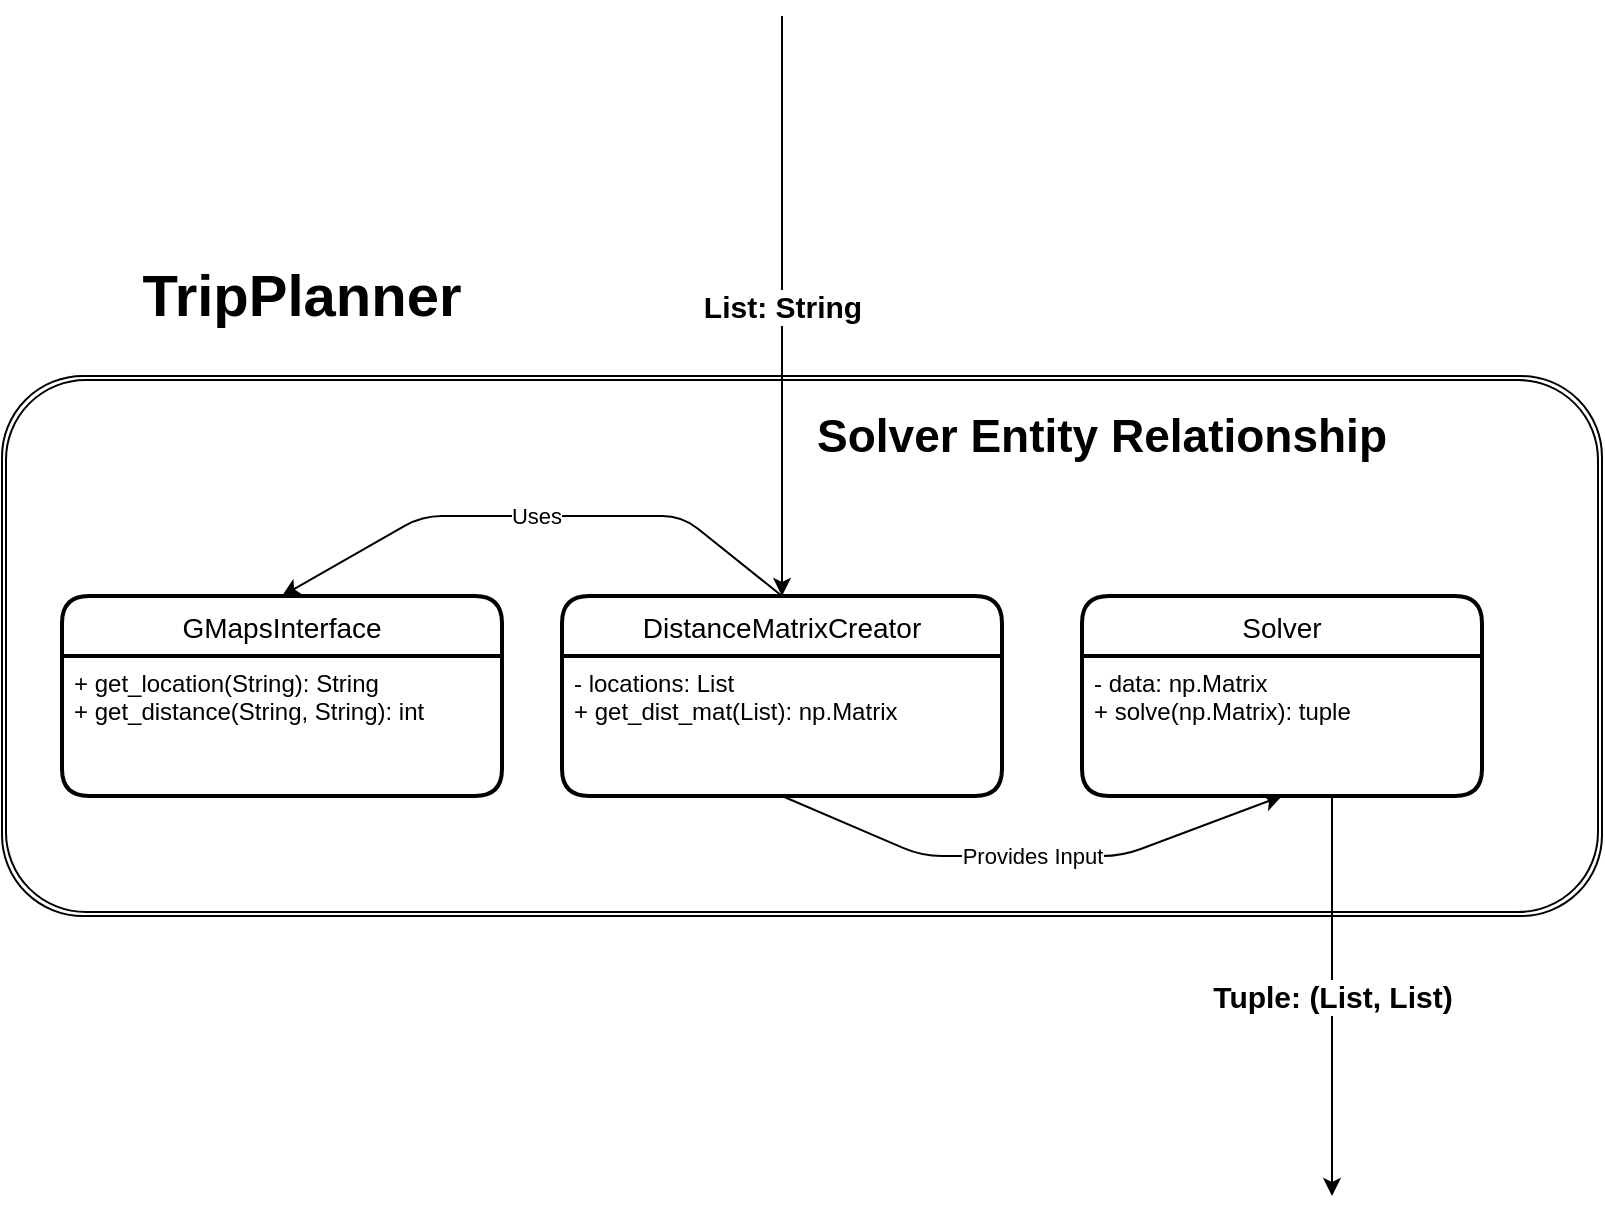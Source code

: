 <mxfile version="15.2.7" type="device"><diagram id="R2lEEEUBdFMjLlhIrx00" name="Page-1"><mxGraphModel dx="1205" dy="696" grid="1" gridSize="10" guides="1" tooltips="1" connect="1" arrows="1" fold="1" page="1" pageScale="1" pageWidth="850" pageHeight="1100" math="0" shadow="0" extFonts="Permanent Marker^https://fonts.googleapis.com/css?family=Permanent+Marker"><root><mxCell id="0"/><mxCell id="1" parent="0"/><mxCell id="BrvlDcVxuRutn46db1o5-25" value="" style="shape=ext;double=1;rounded=1;whiteSpace=wrap;html=1;" parent="1" vertex="1"><mxGeometry x="25" y="250" width="800" height="270" as="geometry"/></mxCell><mxCell id="BrvlDcVxuRutn46db1o5-14" value="Solver" style="swimlane;childLayout=stackLayout;horizontal=1;startSize=30;horizontalStack=0;rounded=1;fontSize=14;fontStyle=0;strokeWidth=2;resizeParent=0;resizeLast=1;shadow=0;dashed=0;align=center;" parent="1" vertex="1"><mxGeometry x="565" y="360" width="200" height="100" as="geometry"/></mxCell><mxCell id="BrvlDcVxuRutn46db1o5-15" value="- data: np.Matrix&#10;+ solve(np.Matrix): tuple&#10;" style="align=left;strokeColor=none;fillColor=none;spacingLeft=4;fontSize=12;verticalAlign=top;resizable=0;rotatable=0;part=1;" parent="BrvlDcVxuRutn46db1o5-14" vertex="1"><mxGeometry y="30" width="200" height="70" as="geometry"/></mxCell><mxCell id="BrvlDcVxuRutn46db1o5-16" value="GMapsInterface" style="swimlane;childLayout=stackLayout;horizontal=1;startSize=30;horizontalStack=0;rounded=1;fontSize=14;fontStyle=0;strokeWidth=2;resizeParent=0;resizeLast=1;shadow=0;dashed=0;align=center;" parent="1" vertex="1"><mxGeometry x="55" y="360" width="220" height="100" as="geometry"/></mxCell><mxCell id="BrvlDcVxuRutn46db1o5-17" value="+ get_location(String): String&#10;+ get_distance(String, String): int" style="align=left;strokeColor=none;fillColor=none;spacingLeft=4;fontSize=12;verticalAlign=top;resizable=0;rotatable=0;part=1;" parent="BrvlDcVxuRutn46db1o5-16" vertex="1"><mxGeometry y="30" width="220" height="70" as="geometry"/></mxCell><mxCell id="BrvlDcVxuRutn46db1o5-26" value="&lt;b&gt;&lt;font style=&quot;font-size: 23px&quot;&gt;Solver Entity Relationship&lt;/font&gt;&lt;/b&gt;" style="text;html=1;strokeColor=none;fillColor=none;align=center;verticalAlign=middle;whiteSpace=wrap;rounded=0;" parent="1" vertex="1"><mxGeometry x="425" y="270" width="300" height="20" as="geometry"/></mxCell><mxCell id="BrvlDcVxuRutn46db1o5-29" value="DistanceMatrixCreator" style="swimlane;childLayout=stackLayout;horizontal=1;startSize=30;horizontalStack=0;rounded=1;fontSize=14;fontStyle=0;strokeWidth=2;resizeParent=0;resizeLast=1;shadow=0;dashed=0;align=center;" parent="1" vertex="1"><mxGeometry x="305" y="360" width="220" height="100" as="geometry"/></mxCell><mxCell id="BrvlDcVxuRutn46db1o5-30" value="- locations: List&#10;+ get_dist_mat(List): np.Matrix" style="align=left;strokeColor=none;fillColor=none;spacingLeft=4;fontSize=12;verticalAlign=top;resizable=0;rotatable=0;part=1;" parent="BrvlDcVxuRutn46db1o5-29" vertex="1"><mxGeometry y="30" width="220" height="70" as="geometry"/></mxCell><mxCell id="BrvlDcVxuRutn46db1o5-31" value="" style="endArrow=classic;html=1;entryX=0.5;entryY=0;entryDx=0;entryDy=0;exitX=0.5;exitY=0;exitDx=0;exitDy=0;" parent="1" source="BrvlDcVxuRutn46db1o5-29" target="BrvlDcVxuRutn46db1o5-16" edge="1"><mxGeometry relative="1" as="geometry"><mxPoint x="215" y="490" as="sourcePoint"/><mxPoint x="375" y="490" as="targetPoint"/><Array as="points"><mxPoint x="365" y="320"/><mxPoint x="235" y="320"/></Array></mxGeometry></mxCell><mxCell id="BrvlDcVxuRutn46db1o5-32" value="Uses" style="edgeLabel;resizable=0;html=1;align=center;verticalAlign=middle;" parent="BrvlDcVxuRutn46db1o5-31" connectable="0" vertex="1"><mxGeometry relative="1" as="geometry"/></mxCell><mxCell id="BrvlDcVxuRutn46db1o5-38" value="" style="endArrow=classic;html=1;exitX=0.5;exitY=1;exitDx=0;exitDy=0;entryX=0.5;entryY=1;entryDx=0;entryDy=0;" parent="1" source="BrvlDcVxuRutn46db1o5-30" target="BrvlDcVxuRutn46db1o5-15" edge="1"><mxGeometry relative="1" as="geometry"><mxPoint x="375" y="540" as="sourcePoint"/><mxPoint x="475" y="540" as="targetPoint"/><Array as="points"><mxPoint x="485" y="490"/><mxPoint x="545" y="490"/><mxPoint x="585" y="490"/></Array></mxGeometry></mxCell><mxCell id="BrvlDcVxuRutn46db1o5-39" value="Provides Input" style="edgeLabel;resizable=0;html=1;align=center;verticalAlign=middle;" parent="BrvlDcVxuRutn46db1o5-38" connectable="0" vertex="1"><mxGeometry relative="1" as="geometry"/></mxCell><mxCell id="BrvlDcVxuRutn46db1o5-40" value="" style="endArrow=classic;html=1;entryX=0.5;entryY=0;entryDx=0;entryDy=0;" parent="1" target="BrvlDcVxuRutn46db1o5-29" edge="1"><mxGeometry relative="1" as="geometry"><mxPoint x="415" y="70" as="sourcePoint"/><mxPoint x="160" y="249" as="targetPoint"/></mxGeometry></mxCell><mxCell id="BrvlDcVxuRutn46db1o5-41" value="List: String" style="edgeLabel;resizable=0;html=1;align=center;verticalAlign=middle;fontSize=15;fontStyle=1" parent="BrvlDcVxuRutn46db1o5-40" connectable="0" vertex="1"><mxGeometry relative="1" as="geometry"/></mxCell><mxCell id="BrvlDcVxuRutn46db1o5-42" value="" style="endArrow=classic;html=1;" parent="1" edge="1"><mxGeometry relative="1" as="geometry"><mxPoint x="690" y="460" as="sourcePoint"/><mxPoint x="690" y="660" as="targetPoint"/></mxGeometry></mxCell><mxCell id="BrvlDcVxuRutn46db1o5-43" value="Tuple: (List, List)" style="edgeLabel;resizable=0;html=1;align=center;verticalAlign=middle;fontSize=15;fontStyle=1" parent="BrvlDcVxuRutn46db1o5-42" connectable="0" vertex="1"><mxGeometry relative="1" as="geometry"><mxPoint as="offset"/></mxGeometry></mxCell><mxCell id="RfhtVXbNg-qvHN_xa1Ku-1" value="&lt;b&gt;&lt;font style=&quot;font-size: 29px&quot;&gt;TripPlanner&lt;/font&gt;&lt;/b&gt;" style="text;html=1;strokeColor=none;fillColor=none;align=center;verticalAlign=middle;whiteSpace=wrap;rounded=0;" vertex="1" parent="1"><mxGeometry x="25" y="180" width="300" height="60" as="geometry"/></mxCell></root></mxGraphModel></diagram></mxfile>